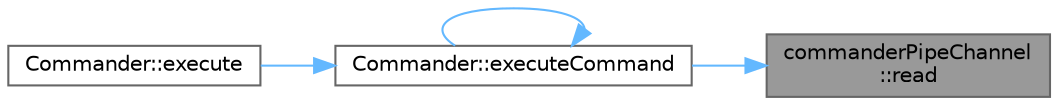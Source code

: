 digraph "commanderPipeChannel::read"
{
 // INTERACTIVE_SVG=YES
 // LATEX_PDF_SIZE
  bgcolor="transparent";
  edge [fontname=Helvetica,fontsize=10,labelfontname=Helvetica,labelfontsize=10];
  node [fontname=Helvetica,fontsize=10,shape=box,height=0.2,width=0.4];
  rankdir="RL";
  Node1 [label="commanderPipeChannel\l::read",height=0.2,width=0.4,color="gray40", fillcolor="grey60", style="filled", fontcolor="black",tooltip="Read one byte form the channel."];
  Node1 -> Node2 [dir="back",color="steelblue1",style="solid"];
  Node2 [label="Commander::executeCommand",height=0.2,width=0.4,color="grey40", fillcolor="white", style="filled",URL="$class_commander.html#adfb4a457de8907f222da537466adb84d",tooltip="Command execution."];
  Node2 -> Node3 [dir="back",color="steelblue1",style="solid"];
  Node3 [label="Commander::execute",height=0.2,width=0.4,color="grey40", fillcolor="white", style="filled",URL="$class_commander.html#aafe1ff979eae34461aaee3aaf8ee474c",tooltip="Default execution function."];
  Node2 -> Node2 [dir="back",color="steelblue1",style="solid"];
}
